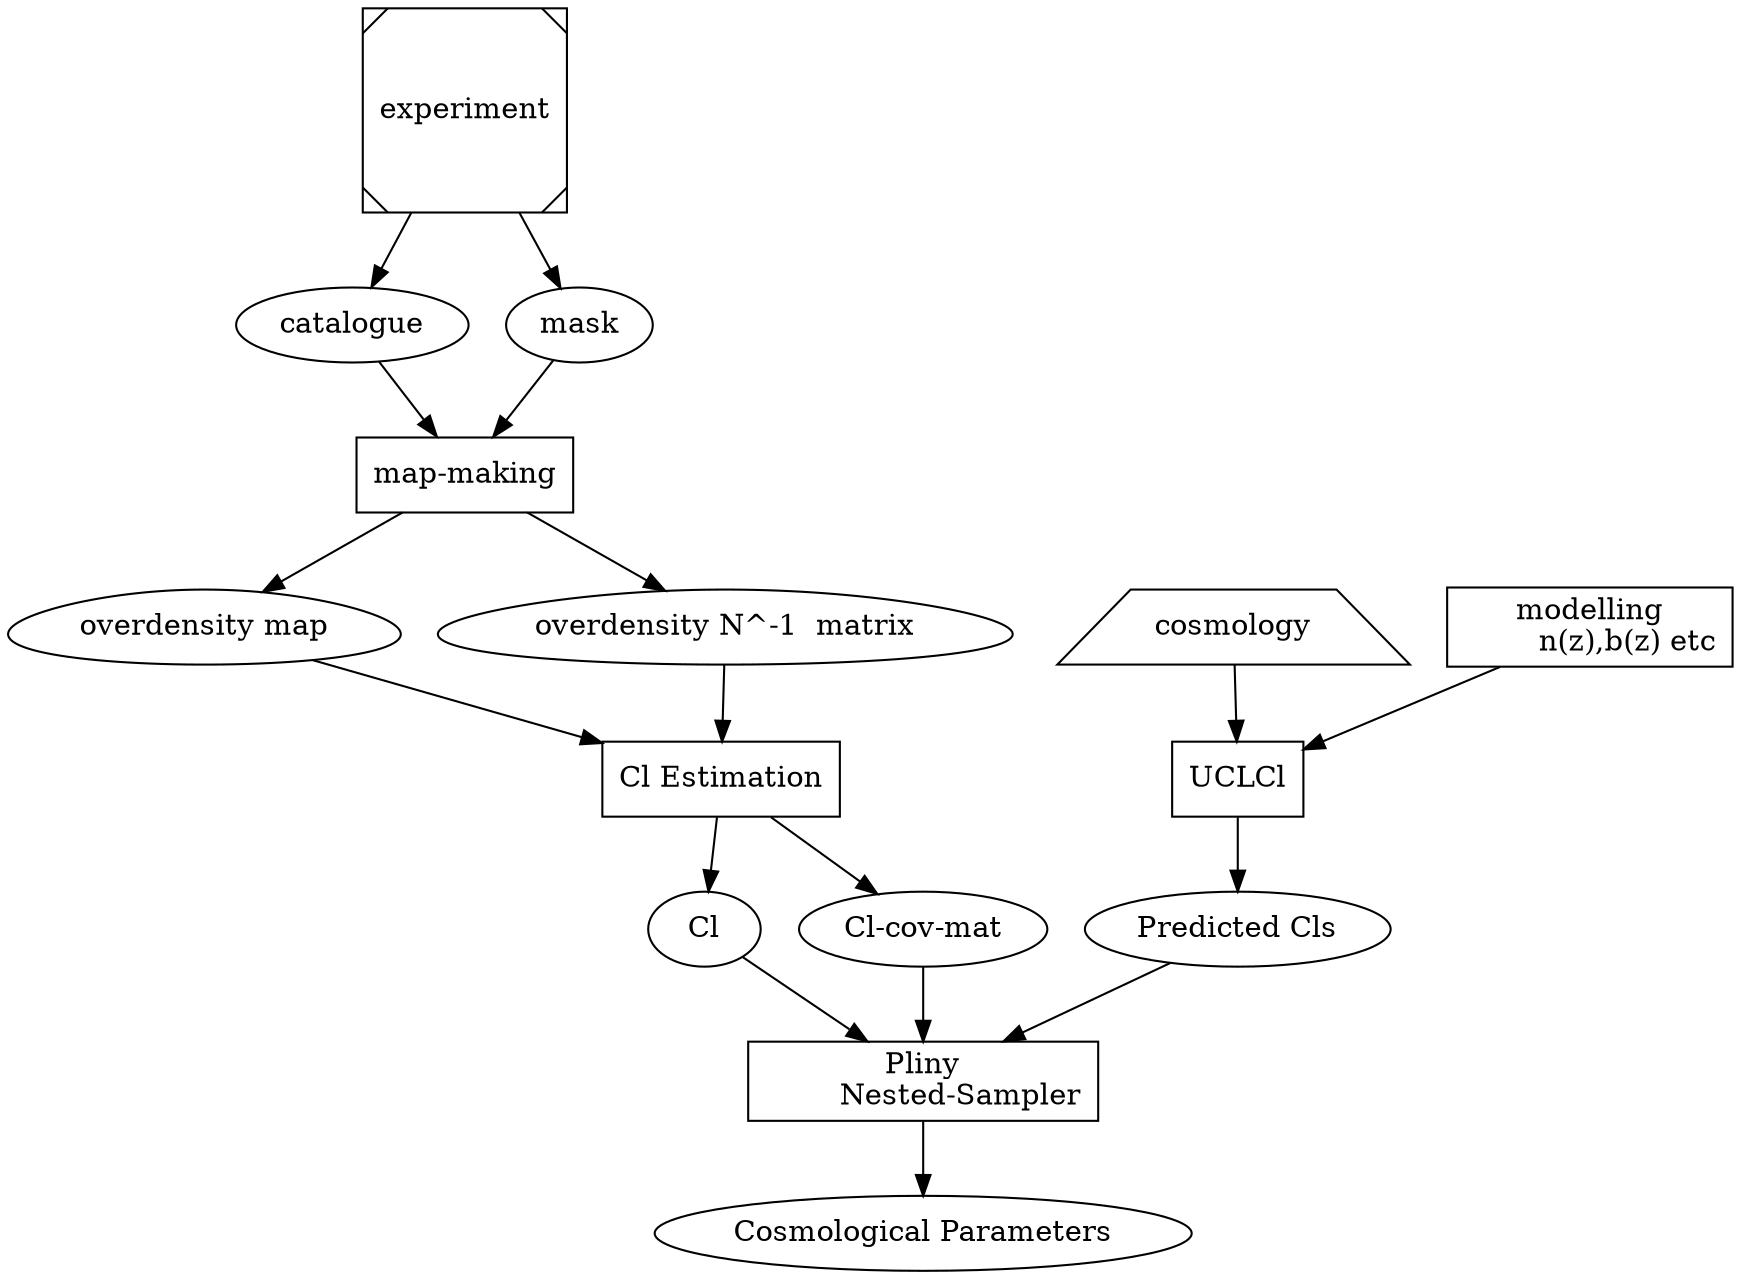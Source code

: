 digraph cross_corr_flow_chart
{
	experiment[label="experiment",shape="Msquare"]
	cat[label="catalogue",shape="ellipse"]
	mask[label="mask",shape="ellipse"]

	experiment -> cat
	experiment -> mask

	cat -> map_making
	mask -> map_making

	map_making[label="map-making",shape="box"]

	gg[label="overdensity map",shape="egg"]	
	ggNinv[label="overdensity N^-1  matrix",shape="egg"]

	map_making -> gg
	map_making -> ggNinv

	cl_est[label="Cl Estimation",shape="box"]

	gg -> cl_est
	ggNinv -> cl_est

	cl[label="Cl",shape="ellipse"]
	cl_cov[label="Cl-cov-mat",shape="ellipse"]

	cl_est -> cl
	cl_est -> cl_cov

	cosmos[label="cosmology",shape="trapezium"]
	model[label="modelling
	n(z),b(z) etc",shape="box"]
	uclcl[label="UCLCl",shape="box"]
	cl_pred[label="Predicted Cls",shape="ellipse"]
	pliny[label="Pliny
	Nested-Sampler",shape="box"]

	cosmos -> uclcl
	model -> uclcl -> cl_pred

	cl -> pliny
	cl_cov -> pliny
	cl_pred -> pliny

	params[label="Cosmological Parameters"]

	pliny -> params
}